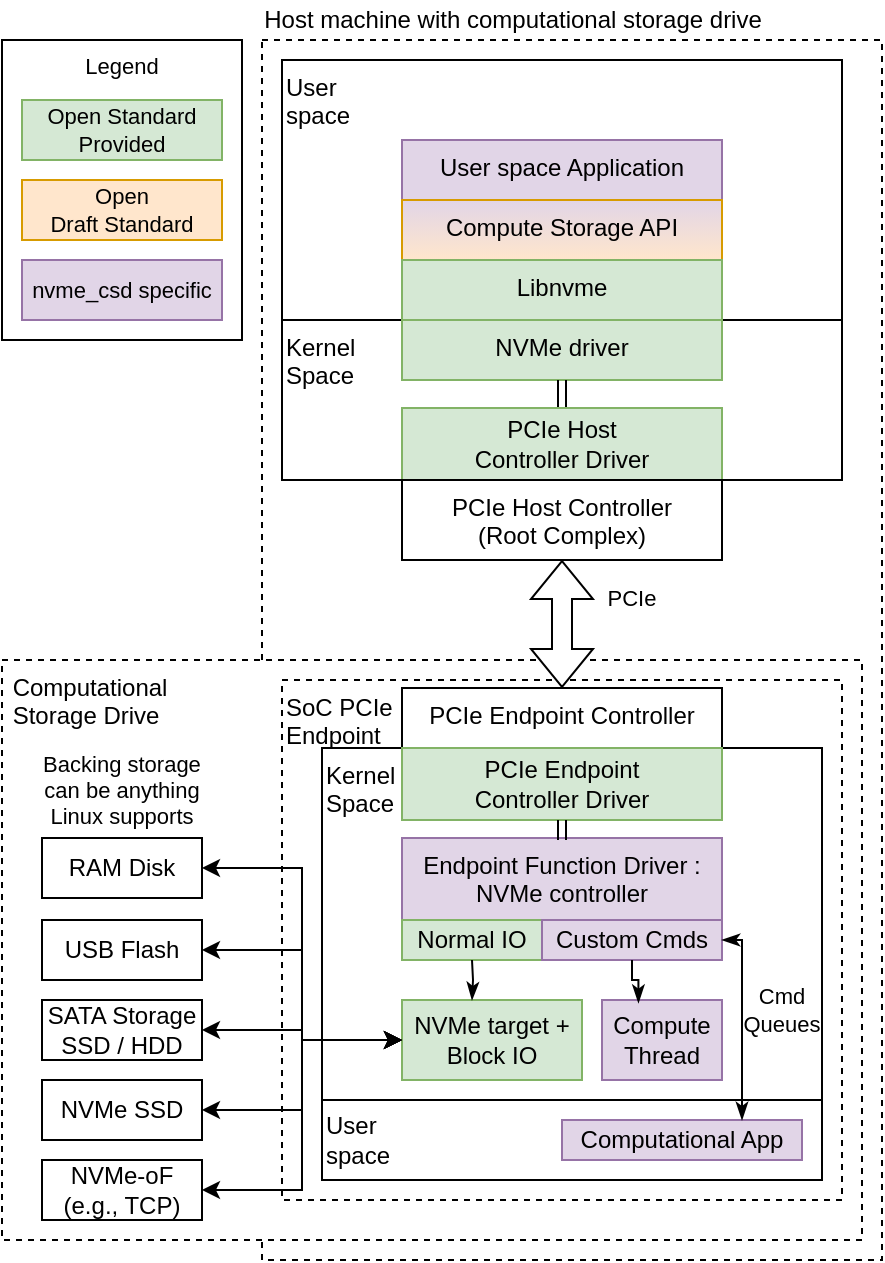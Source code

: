 <mxfile version="15.4.0" type="device"><diagram id="Zoi0UchBgazT8GyBaQ3w" name="Page-1"><mxGraphModel dx="1106" dy="1003" grid="1" gridSize="10" guides="1" tooltips="1" connect="1" arrows="1" fold="1" page="1" pageScale="1" pageWidth="1169" pageHeight="827" math="0" shadow="0"><root><mxCell id="0"/><mxCell id="1" parent="0"/><mxCell id="7lPAScMt10Jj4SfrxT9x-8" value="" style="rounded=0;whiteSpace=wrap;html=1;align=left;verticalAlign=top;dashed=1;" parent="1" vertex="1"><mxGeometry x="310" y="120" width="310" height="610" as="geometry"/></mxCell><mxCell id="7lPAScMt10Jj4SfrxT9x-57" value="&amp;nbsp;Computational&lt;br&gt;&amp;nbsp;Storage Drive" style="rounded=0;whiteSpace=wrap;html=1;verticalAlign=top;align=left;dashed=1;" parent="1" vertex="1"><mxGeometry x="180" y="430" width="430" height="290" as="geometry"/></mxCell><mxCell id="7lPAScMt10Jj4SfrxT9x-1" value="Kernel&lt;br&gt;&lt;div style=&quot;&quot;&gt;&lt;span&gt;Space&lt;/span&gt;&lt;/div&gt;" style="rounded=0;whiteSpace=wrap;html=1;align=left;verticalAlign=top;" parent="1" vertex="1"><mxGeometry x="320" y="260" width="280" height="80" as="geometry"/></mxCell><mxCell id="7lPAScMt10Jj4SfrxT9x-3" value="User&lt;br&gt;space" style="rounded=0;whiteSpace=wrap;html=1;verticalAlign=top;align=left;" parent="1" vertex="1"><mxGeometry x="320" y="130" width="280" height="130" as="geometry"/></mxCell><mxCell id="7lPAScMt10Jj4SfrxT9x-4" value="User space Application" style="rounded=0;whiteSpace=wrap;html=1;verticalAlign=top;fillColor=#e1d5e7;strokeColor=#9673a6;" parent="1" vertex="1"><mxGeometry x="380" y="170" width="160" height="30" as="geometry"/></mxCell><mxCell id="7lPAScMt10Jj4SfrxT9x-5" value="Compute Storage API" style="rounded=0;whiteSpace=wrap;html=1;verticalAlign=top;fillColor=#ffe6cc;strokeColor=#d79b00;gradientColor=#E1D5E7;gradientDirection=north;" parent="1" vertex="1"><mxGeometry x="380" y="200" width="160" height="30" as="geometry"/></mxCell><mxCell id="7lPAScMt10Jj4SfrxT9x-6" value="Libnvme" style="rounded=0;whiteSpace=wrap;html=1;verticalAlign=top;fillColor=#d5e8d4;strokeColor=#82b366;" parent="1" vertex="1"><mxGeometry x="380" y="230" width="160" height="30" as="geometry"/></mxCell><mxCell id="7lPAScMt10Jj4SfrxT9x-7" value="NVMe driver" style="rounded=0;whiteSpace=wrap;html=1;verticalAlign=top;fillColor=#d5e8d4;strokeColor=#82b366;" parent="1" vertex="1"><mxGeometry x="380" y="260" width="160" height="30" as="geometry"/></mxCell><mxCell id="7lPAScMt10Jj4SfrxT9x-9" value="SoC PCIe&lt;br&gt;Endpoint" style="rounded=0;whiteSpace=wrap;html=1;verticalAlign=top;align=left;dashed=1;" parent="1" vertex="1"><mxGeometry x="320" y="440" width="280" height="260" as="geometry"/></mxCell><mxCell id="7lPAScMt10Jj4SfrxT9x-10" value="Kernel&lt;br&gt;Space" style="rounded=0;whiteSpace=wrap;html=1;align=left;verticalAlign=top;" parent="1" vertex="1"><mxGeometry x="340" y="474" width="250" height="176" as="geometry"/></mxCell><mxCell id="7lPAScMt10Jj4SfrxT9x-11" value="PCIe Endpoint Controller" style="rounded=0;whiteSpace=wrap;html=1;verticalAlign=top;" parent="1" vertex="1"><mxGeometry x="380" y="444" width="160" height="30" as="geometry"/></mxCell><mxCell id="7lPAScMt10Jj4SfrxT9x-12" value="PCIe Endpoint&lt;br&gt;Controller Driver" style="rounded=0;whiteSpace=wrap;html=1;verticalAlign=middle;fillColor=#d5e8d4;strokeColor=#82b366;" parent="1" vertex="1"><mxGeometry x="380" y="474" width="160" height="36" as="geometry"/></mxCell><mxCell id="7lPAScMt10Jj4SfrxT9x-13" value="Endpoint Function Driver :&lt;br&gt;NVMe controller" style="rounded=0;whiteSpace=wrap;html=1;verticalAlign=top;fillColor=#e1d5e7;strokeColor=#9673a6;" parent="1" vertex="1"><mxGeometry x="380" y="519" width="160" height="61" as="geometry"/></mxCell><mxCell id="7lPAScMt10Jj4SfrxT9x-14" value="Normal IO" style="rounded=0;whiteSpace=wrap;html=1;align=center;verticalAlign=middle;fillColor=#d5e8d4;strokeColor=#82b366;" parent="1" vertex="1"><mxGeometry x="380" y="560" width="70" height="20" as="geometry"/></mxCell><mxCell id="7lPAScMt10Jj4SfrxT9x-15" value="Custom Cmds" style="rounded=0;whiteSpace=wrap;html=1;align=center;verticalAlign=middle;fillColor=#e1d5e7;strokeColor=#9673a6;" parent="1" vertex="1"><mxGeometry x="450" y="560" width="90" height="20" as="geometry"/></mxCell><mxCell id="7lPAScMt10Jj4SfrxT9x-16" value="NVMe target +&lt;br&gt;Block IO" style="rounded=0;whiteSpace=wrap;html=1;align=center;verticalAlign=middle;fillColor=#d5e8d4;strokeColor=#82b366;" parent="1" vertex="1"><mxGeometry x="380" y="600" width="90" height="40" as="geometry"/></mxCell><mxCell id="7lPAScMt10Jj4SfrxT9x-17" value="Compute&lt;br&gt;Thread" style="rounded=0;whiteSpace=wrap;html=1;align=center;verticalAlign=middle;fillColor=#e1d5e7;strokeColor=#9673a6;" parent="1" vertex="1"><mxGeometry x="480" y="600" width="60" height="40" as="geometry"/></mxCell><mxCell id="7lPAScMt10Jj4SfrxT9x-18" value="User&lt;br&gt;space" style="rounded=0;whiteSpace=wrap;html=1;align=left;verticalAlign=middle;" parent="1" vertex="1"><mxGeometry x="340" y="650" width="250" height="40" as="geometry"/></mxCell><mxCell id="7lPAScMt10Jj4SfrxT9x-37" value="" style="edgeStyle=orthogonalEdgeStyle;shape=link;rounded=0;orthogonalLoop=1;jettySize=auto;html=1;fontSize=11;" parent="1" source="7lPAScMt10Jj4SfrxT9x-19" target="7lPAScMt10Jj4SfrxT9x-7" edge="1"><mxGeometry relative="1" as="geometry"/></mxCell><mxCell id="7lPAScMt10Jj4SfrxT9x-19" value="PCIe Host&lt;br&gt;Controller Driver" style="rounded=0;whiteSpace=wrap;html=1;verticalAlign=middle;fillColor=#d5e8d4;strokeColor=#82b366;" parent="1" vertex="1"><mxGeometry x="380" y="304" width="160" height="36" as="geometry"/></mxCell><mxCell id="7lPAScMt10Jj4SfrxT9x-20" value="Computational App" style="rounded=0;whiteSpace=wrap;html=1;align=center;verticalAlign=middle;fillColor=#e1d5e7;strokeColor=#9673a6;" parent="1" vertex="1"><mxGeometry x="460" y="660" width="120" height="20" as="geometry"/></mxCell><mxCell id="7lPAScMt10Jj4SfrxT9x-21" value="USB Flash" style="rounded=0;whiteSpace=wrap;html=1;align=center;verticalAlign=middle;" parent="1" vertex="1"><mxGeometry x="200" y="560" width="80" height="30" as="geometry"/></mxCell><mxCell id="7lPAScMt10Jj4SfrxT9x-22" value="SATA Storage&lt;br&gt;SSD / HDD" style="rounded=0;whiteSpace=wrap;html=1;align=center;verticalAlign=middle;" parent="1" vertex="1"><mxGeometry x="200" y="600" width="80" height="30" as="geometry"/></mxCell><mxCell id="7lPAScMt10Jj4SfrxT9x-23" value="NVMe SSD" style="rounded=0;whiteSpace=wrap;html=1;align=center;verticalAlign=middle;" parent="1" vertex="1"><mxGeometry x="200" y="640" width="80" height="30" as="geometry"/></mxCell><mxCell id="7lPAScMt10Jj4SfrxT9x-24" value="NVMe-oF (e.g., TCP)" style="rounded=0;whiteSpace=wrap;html=1;align=center;verticalAlign=middle;" parent="1" vertex="1"><mxGeometry x="200" y="680" width="80" height="30" as="geometry"/></mxCell><mxCell id="7lPAScMt10Jj4SfrxT9x-25" value="Host machine with computational storage drive" style="text;html=1;align=center;verticalAlign=middle;resizable=0;points=[];autosize=1;strokeColor=none;fillColor=none;" parent="1" vertex="1"><mxGeometry x="305" y="100" width="260" height="20" as="geometry"/></mxCell><mxCell id="7lPAScMt10Jj4SfrxT9x-30" value="PCIe" style="text;html=1;strokeColor=none;fillColor=none;align=center;verticalAlign=middle;whiteSpace=wrap;rounded=0;fontSize=11;" parent="1" vertex="1"><mxGeometry x="465" y="383.5" width="60" height="30" as="geometry"/></mxCell><mxCell id="7lPAScMt10Jj4SfrxT9x-34" value="" style="shape=link;endArrow=classic;startArrow=classic;html=1;rounded=0;fontSize=11;edgeStyle=orthogonalEdgeStyle;entryX=0.5;entryY=1;entryDx=0;entryDy=0;" parent="1" target="7lPAScMt10Jj4SfrxT9x-12" edge="1"><mxGeometry width="100" height="100" relative="1" as="geometry"><mxPoint x="460" y="520" as="sourcePoint"/><mxPoint x="550" y="460" as="targetPoint"/></mxGeometry></mxCell><mxCell id="7lPAScMt10Jj4SfrxT9x-35" value="" style="shape=link;endArrow=classic;startArrow=classic;html=1;rounded=0;fontSize=11;edgeStyle=orthogonalEdgeStyle;entryX=0.5;entryY=1;entryDx=0;entryDy=0;" parent="1" target="7lPAScMt10Jj4SfrxT9x-7" edge="1"><mxGeometry width="100" height="100" relative="1" as="geometry"><mxPoint x="460" y="300" as="sourcePoint"/><mxPoint x="470" y="470" as="targetPoint"/></mxGeometry></mxCell><mxCell id="7lPAScMt10Jj4SfrxT9x-39" value="" style="endArrow=none;startArrow=classicThin;html=1;rounded=0;fontSize=11;edgeStyle=orthogonalEdgeStyle;entryX=0.5;entryY=1;entryDx=0;entryDy=0;startFill=1;endFill=0;" parent="1" target="7lPAScMt10Jj4SfrxT9x-14" edge="1"><mxGeometry width="50" height="50" relative="1" as="geometry"><mxPoint x="415" y="600" as="sourcePoint"/><mxPoint x="530" y="600" as="targetPoint"/></mxGeometry></mxCell><mxCell id="7lPAScMt10Jj4SfrxT9x-40" value="" style="endArrow=none;startArrow=classicThin;html=1;rounded=0;fontSize=11;edgeStyle=orthogonalEdgeStyle;entryX=0.5;entryY=1;entryDx=0;entryDy=0;exitX=0.304;exitY=0.035;exitDx=0;exitDy=0;exitPerimeter=0;startFill=1;endFill=0;" parent="1" source="7lPAScMt10Jj4SfrxT9x-17" target="7lPAScMt10Jj4SfrxT9x-15" edge="1"><mxGeometry width="50" height="50" relative="1" as="geometry"><mxPoint x="480" y="650" as="sourcePoint"/><mxPoint x="530" y="600" as="targetPoint"/></mxGeometry></mxCell><mxCell id="7lPAScMt10Jj4SfrxT9x-41" value="" style="endArrow=classicThin;startArrow=classicThin;html=1;rounded=0;fontSize=11;edgeStyle=orthogonalEdgeStyle;entryX=1;entryY=0.5;entryDx=0;entryDy=0;exitX=0.75;exitY=0;exitDx=0;exitDy=0;startFill=1;endFill=1;" parent="1" source="7lPAScMt10Jj4SfrxT9x-20" target="7lPAScMt10Jj4SfrxT9x-15" edge="1"><mxGeometry width="50" height="50" relative="1" as="geometry"><mxPoint x="480" y="630" as="sourcePoint"/><mxPoint x="530" y="580" as="targetPoint"/></mxGeometry></mxCell><mxCell id="7lPAScMt10Jj4SfrxT9x-42" value="Cmd&lt;br&gt;Queues" style="text;html=1;strokeColor=none;fillColor=none;align=center;verticalAlign=middle;whiteSpace=wrap;rounded=0;fontSize=11;" parent="1" vertex="1"><mxGeometry x="540" y="590" width="60" height="30" as="geometry"/></mxCell><mxCell id="7lPAScMt10Jj4SfrxT9x-44" value="" style="endArrow=classic;startArrow=classic;html=1;rounded=0;fontSize=11;edgeStyle=orthogonalEdgeStyle;entryX=0;entryY=0.5;entryDx=0;entryDy=0;exitX=1;exitY=0.5;exitDx=0;exitDy=0;" parent="1" source="7lPAScMt10Jj4SfrxT9x-21" target="7lPAScMt10Jj4SfrxT9x-16" edge="1"><mxGeometry width="50" height="50" relative="1" as="geometry"><mxPoint x="300" y="574.5" as="sourcePoint"/><mxPoint x="350" y="524.5" as="targetPoint"/></mxGeometry></mxCell><mxCell id="7lPAScMt10Jj4SfrxT9x-45" value="" style="endArrow=classic;startArrow=classic;html=1;rounded=0;fontSize=11;edgeStyle=orthogonalEdgeStyle;entryX=0;entryY=0.5;entryDx=0;entryDy=0;exitX=1;exitY=0.5;exitDx=0;exitDy=0;" parent="1" source="7lPAScMt10Jj4SfrxT9x-22" target="7lPAScMt10Jj4SfrxT9x-16" edge="1"><mxGeometry width="50" height="50" relative="1" as="geometry"><mxPoint x="310" y="584.5" as="sourcePoint"/><mxPoint x="390" y="635" as="targetPoint"/></mxGeometry></mxCell><mxCell id="7lPAScMt10Jj4SfrxT9x-46" value="" style="endArrow=classic;startArrow=classic;html=1;rounded=0;fontSize=11;edgeStyle=orthogonalEdgeStyle;entryX=0;entryY=0.5;entryDx=0;entryDy=0;exitX=1;exitY=0.5;exitDx=0;exitDy=0;" parent="1" source="7lPAScMt10Jj4SfrxT9x-23" target="7lPAScMt10Jj4SfrxT9x-16" edge="1"><mxGeometry width="50" height="50" relative="1" as="geometry"><mxPoint x="310" y="660" as="sourcePoint"/><mxPoint x="390" y="670" as="targetPoint"/></mxGeometry></mxCell><mxCell id="7lPAScMt10Jj4SfrxT9x-47" value="" style="endArrow=classic;startArrow=classic;html=1;rounded=0;fontSize=11;edgeStyle=orthogonalEdgeStyle;entryX=0;entryY=0.5;entryDx=0;entryDy=0;exitX=1;exitY=0.5;exitDx=0;exitDy=0;" parent="1" source="7lPAScMt10Jj4SfrxT9x-24" target="7lPAScMt10Jj4SfrxT9x-16" edge="1"><mxGeometry width="50" height="50" relative="1" as="geometry"><mxPoint x="320" y="635" as="sourcePoint"/><mxPoint x="400" y="645" as="targetPoint"/></mxGeometry></mxCell><mxCell id="7lPAScMt10Jj4SfrxT9x-48" value="RAM Disk" style="rounded=0;whiteSpace=wrap;html=1;align=center;verticalAlign=middle;" parent="1" vertex="1"><mxGeometry x="200" y="519" width="80" height="30" as="geometry"/></mxCell><mxCell id="7lPAScMt10Jj4SfrxT9x-50" value="" style="endArrow=classic;startArrow=classic;html=1;rounded=0;fontSize=11;edgeStyle=orthogonalEdgeStyle;entryX=0;entryY=0.5;entryDx=0;entryDy=0;exitX=1;exitY=0.5;exitDx=0;exitDy=0;" parent="1" source="7lPAScMt10Jj4SfrxT9x-48" target="7lPAScMt10Jj4SfrxT9x-16" edge="1"><mxGeometry width="50" height="50" relative="1" as="geometry"><mxPoint x="300" y="705" as="sourcePoint"/><mxPoint x="390" y="635" as="targetPoint"/></mxGeometry></mxCell><mxCell id="7lPAScMt10Jj4SfrxT9x-51" value="Backing storage can be anything Linux supports" style="text;html=1;strokeColor=none;fillColor=none;align=center;verticalAlign=middle;whiteSpace=wrap;rounded=0;fontSize=11;" parent="1" vertex="1"><mxGeometry x="195" y="480" width="90" height="30" as="geometry"/></mxCell><mxCell id="7lPAScMt10Jj4SfrxT9x-52" value="PCIe Host Controller&lt;br&gt;(Root Complex)" style="rounded=0;whiteSpace=wrap;html=1;verticalAlign=top;" parent="1" vertex="1"><mxGeometry x="380" y="340" width="160" height="40" as="geometry"/></mxCell><mxCell id="7lPAScMt10Jj4SfrxT9x-53" value="Legend" style="rounded=0;whiteSpace=wrap;html=1;fontSize=11;align=center;verticalAlign=top;" parent="1" vertex="1"><mxGeometry x="180" y="120" width="120" height="150" as="geometry"/></mxCell><mxCell id="7lPAScMt10Jj4SfrxT9x-54" value="Open Standard&lt;br&gt;Provided" style="rounded=0;whiteSpace=wrap;html=1;fontSize=11;align=center;verticalAlign=middle;fillColor=#d5e8d4;strokeColor=#82b366;" parent="1" vertex="1"><mxGeometry x="190" y="150" width="100" height="30" as="geometry"/></mxCell><mxCell id="7lPAScMt10Jj4SfrxT9x-55" value="Open&lt;br&gt;Draft Standard" style="rounded=0;whiteSpace=wrap;html=1;fontSize=11;align=center;verticalAlign=middle;fillColor=#ffe6cc;strokeColor=#d79b00;" parent="1" vertex="1"><mxGeometry x="190" y="190" width="100" height="30" as="geometry"/></mxCell><mxCell id="7lPAScMt10Jj4SfrxT9x-56" value="nvme_csd specific" style="rounded=0;whiteSpace=wrap;html=1;fontSize=11;align=center;verticalAlign=middle;fillColor=#e1d5e7;strokeColor=#9673a6;" parent="1" vertex="1"><mxGeometry x="190" y="230" width="100" height="30" as="geometry"/></mxCell><mxCell id="7lPAScMt10Jj4SfrxT9x-29" value="" style="shape=flexArrow;endArrow=classic;startArrow=classic;html=1;rounded=0;edgeStyle=orthogonalEdgeStyle;exitX=0.5;exitY=0;exitDx=0;exitDy=0;spacing=2;fontSize=11;endSize=6;startSize=6;entryX=0.5;entryY=1;entryDx=0;entryDy=0;fillColor=default;" parent="1" source="7lPAScMt10Jj4SfrxT9x-11" target="7lPAScMt10Jj4SfrxT9x-52" edge="1"><mxGeometry width="100" height="100" relative="1" as="geometry"><mxPoint x="460" y="410" as="sourcePoint"/><mxPoint x="460" y="370" as="targetPoint"/></mxGeometry></mxCell></root></mxGraphModel></diagram></mxfile>